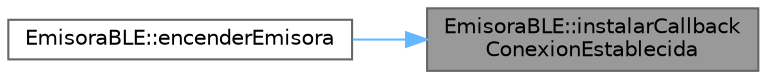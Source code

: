 digraph "EmisoraBLE::instalarCallbackConexionEstablecida"
{
 // INTERACTIVE_SVG=YES
 // LATEX_PDF_SIZE
  bgcolor="transparent";
  edge [fontname=Helvetica,fontsize=10,labelfontname=Helvetica,labelfontsize=10];
  node [fontname=Helvetica,fontsize=10,shape=box,height=0.2,width=0.4];
  rankdir="RL";
  Node1 [id="Node000001",label="EmisoraBLE::instalarCallback\lConexionEstablecida",height=0.2,width=0.4,color="gray40", fillcolor="grey60", style="filled", fontcolor="black",tooltip="Instala un callback para la conexión establecida."];
  Node1 -> Node2 [id="edge1_Node000001_Node000002",dir="back",color="steelblue1",style="solid",tooltip=" "];
  Node2 [id="Node000002",label="EmisoraBLE::encenderEmisora",height=0.2,width=0.4,color="grey40", fillcolor="white", style="filled",URL="$d3/d52/a00023_ada243f2f1185a7d66ea33de6bdb06590.html#ada243f2f1185a7d66ea33de6bdb06590",tooltip="Enciende la emisora y establece callbacks."];
}

